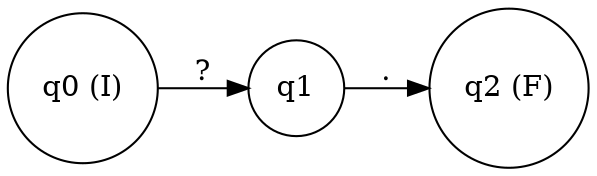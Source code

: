 digraph finite_state_machine {
rankdir=LR;
node [shape = circle];
q0 [label="q0 (I)"];
q1 [label="q1"];
q2 [label="q2 (F)"];
q0 -> q1 [label="?"];
q1 -> q2 [label="."];
}